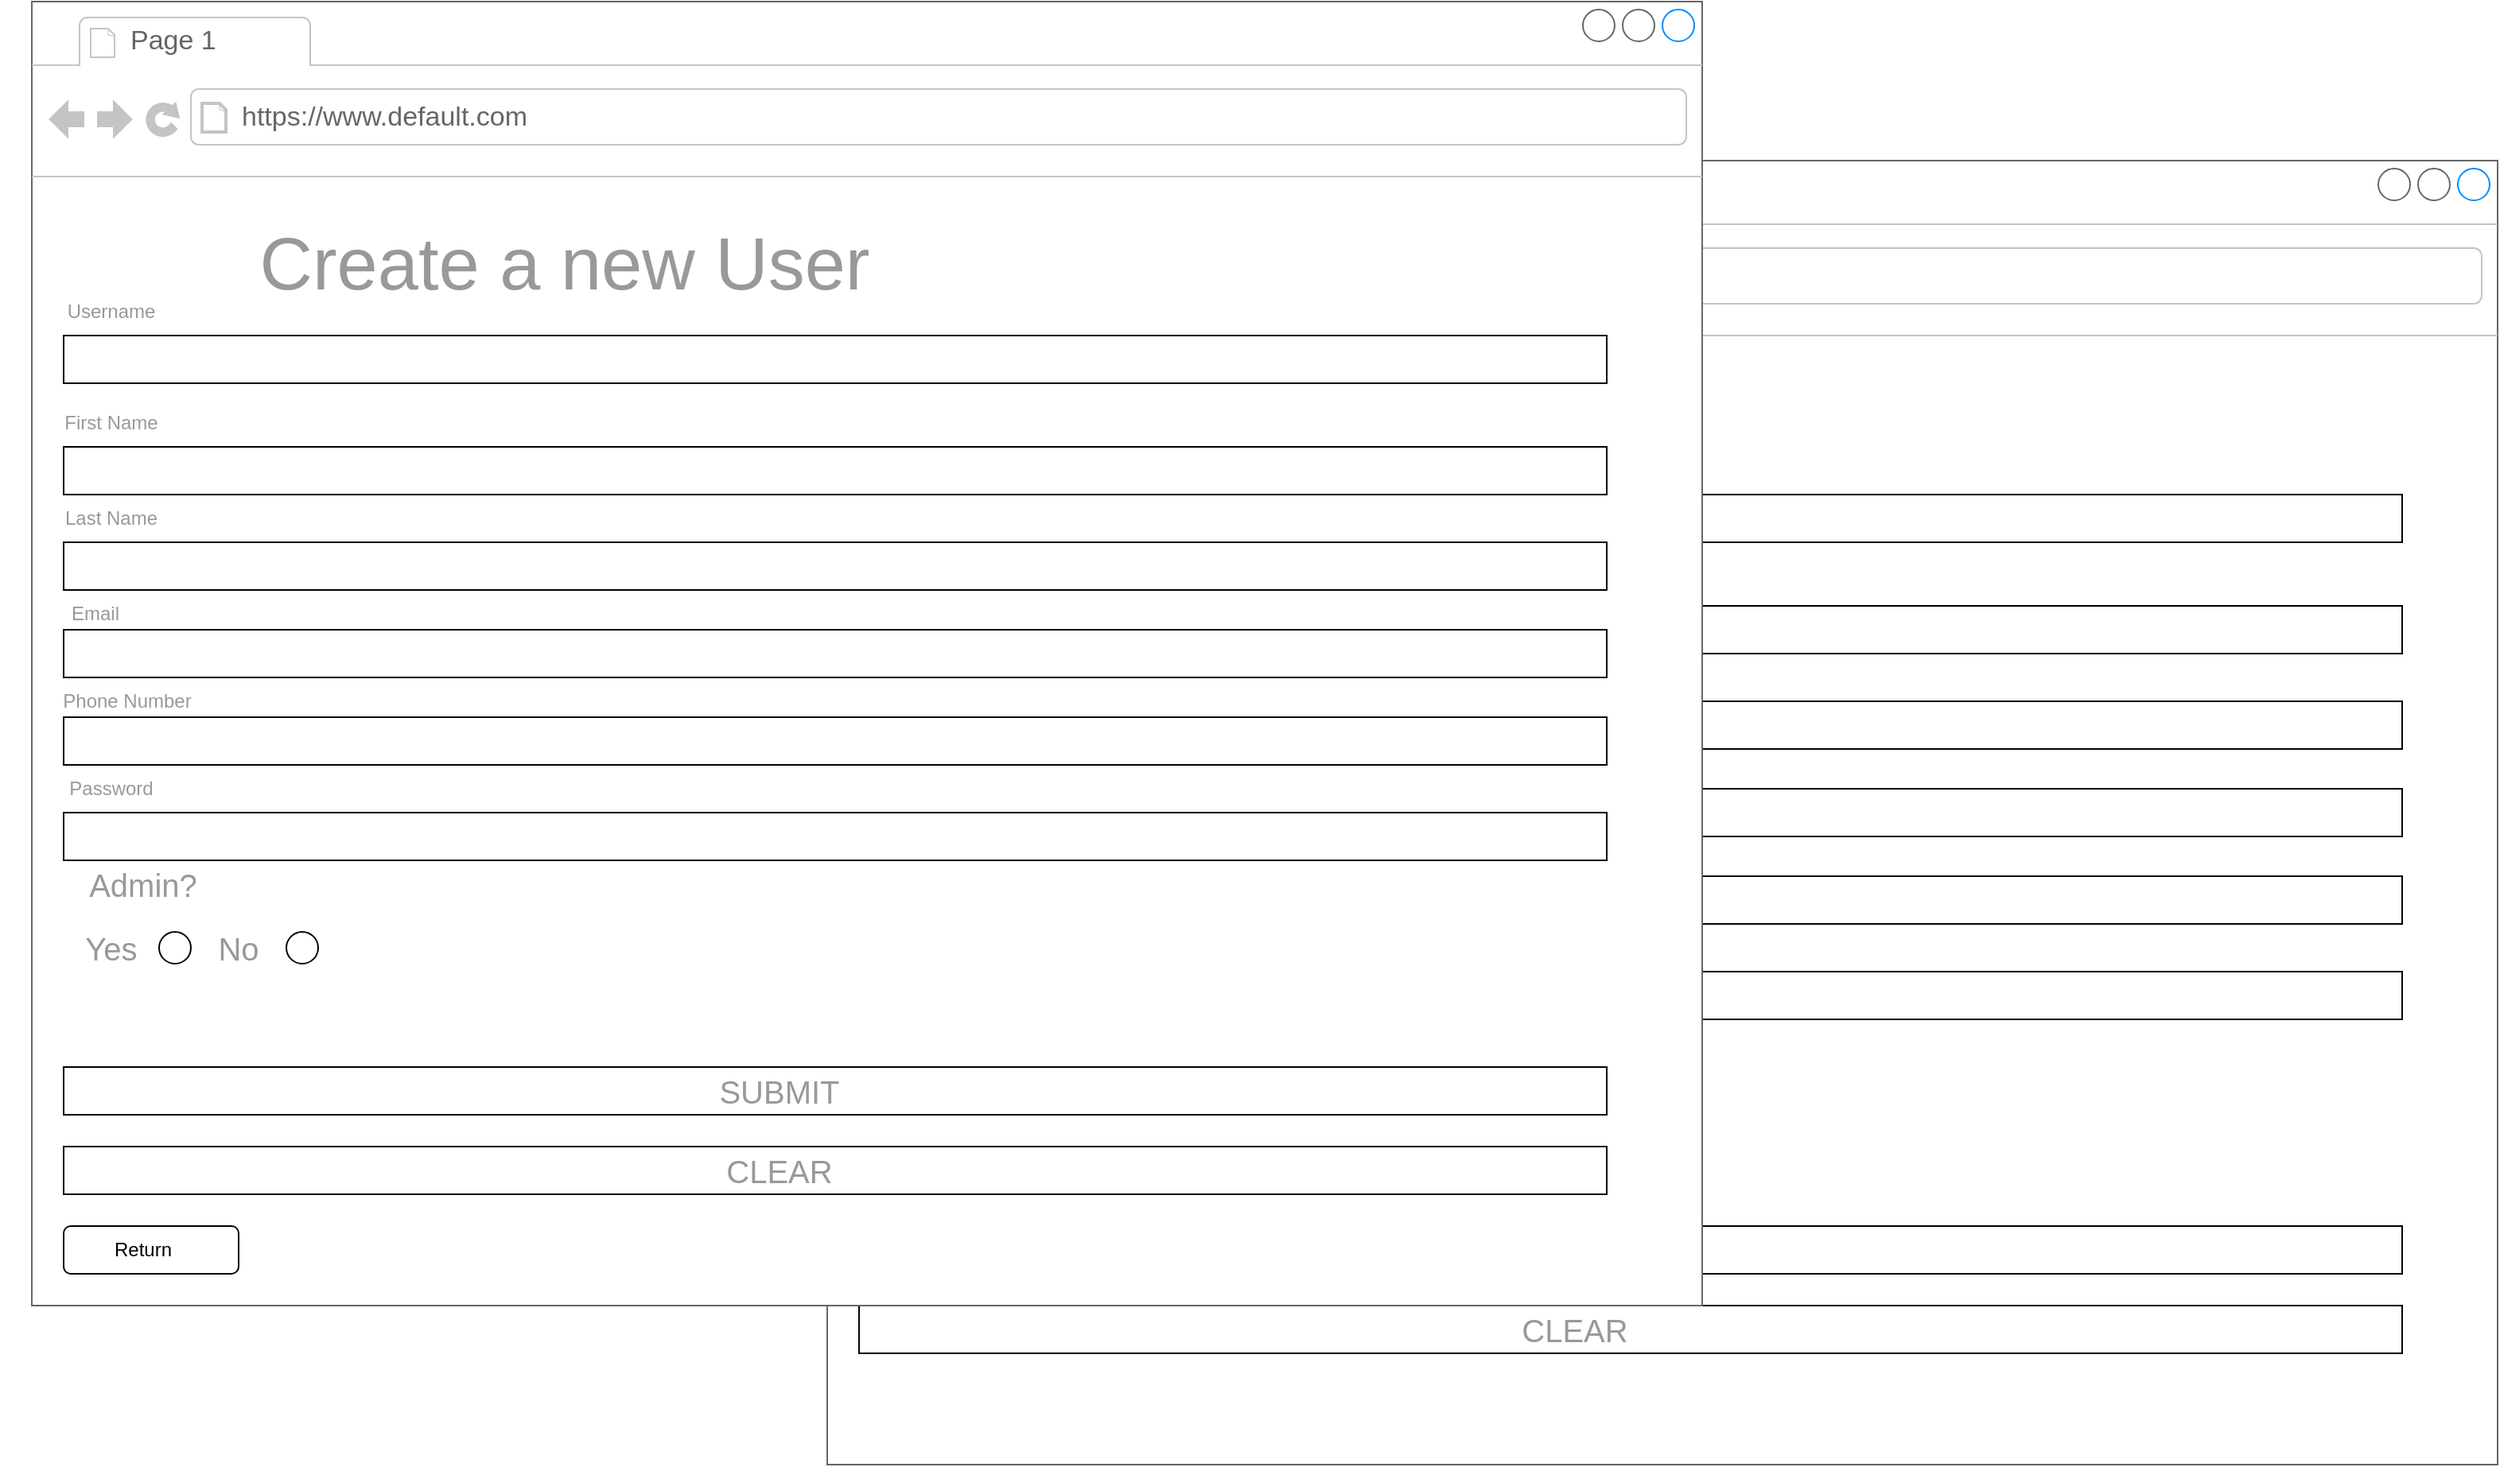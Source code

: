 <mxfile version="20.6.0" type="device"><diagram name="Page-1" id="2cc2dc42-3aac-f2a9-1cec-7a8b7cbee084"><mxGraphModel dx="-318" dy="482" grid="1" gridSize="10" guides="1" tooltips="1" connect="1" arrows="1" fold="1" page="1" pageScale="1" pageWidth="1100" pageHeight="850" background="none" math="0" shadow="0"><root><mxCell id="0"/><mxCell id="1" parent="0"/><mxCell id="7026571954dc6520-1" value="" style="strokeWidth=1;shadow=0;dashed=0;align=center;html=1;shape=mxgraph.mockup.containers.browserWindow;rSize=0;strokeColor=#666666;mainText=,;recursiveResize=0;rounded=0;labelBackgroundColor=none;fontFamily=Verdana;fontSize=12" parent="1" vertex="1"><mxGeometry x="1660" y="110" width="1050" height="820" as="geometry"/></mxCell><mxCell id="7026571954dc6520-2" value="Page 1" style="strokeWidth=1;shadow=0;dashed=0;align=center;html=1;shape=mxgraph.mockup.containers.anchor;fontSize=17;fontColor=#666666;align=left;" parent="7026571954dc6520-1" vertex="1"><mxGeometry x="60" y="12" width="110" height="26" as="geometry"/></mxCell><mxCell id="7026571954dc6520-3" value="https://www.default.com" style="strokeWidth=1;shadow=0;dashed=0;align=center;html=1;shape=mxgraph.mockup.containers.anchor;rSize=0;fontSize=17;fontColor=#666666;align=left;" parent="7026571954dc6520-1" vertex="1"><mxGeometry x="130" y="60" width="250" height="26" as="geometry"/></mxCell><mxCell id="XdrXnuQvbxu3idKPkUTi-138" value="Create a new User" style="text;html=1;strokeColor=none;fillColor=none;align=center;verticalAlign=middle;whiteSpace=wrap;rounded=0;fontSize=46;fontColor=#999999;" parent="7026571954dc6520-1" vertex="1"><mxGeometry x="40" y="140" width="590" height="50" as="geometry"/></mxCell><mxCell id="XdrXnuQvbxu3idKPkUTi-147" value="" style="rounded=0;whiteSpace=wrap;html=1;fontSize=46;fontColor=#999999;" parent="7026571954dc6520-1" vertex="1"><mxGeometry x="20" y="720" width="970" height="30" as="geometry"/></mxCell><mxCell id="XdrXnuQvbxu3idKPkUTi-146" value="" style="rounded=0;whiteSpace=wrap;html=1;fontSize=46;fontColor=#999999;" parent="7026571954dc6520-1" vertex="1"><mxGeometry x="20" y="395" width="970" height="30" as="geometry"/></mxCell><mxCell id="XdrXnuQvbxu3idKPkUTi-145" value="" style="rounded=0;whiteSpace=wrap;html=1;fontSize=46;fontColor=#999999;" parent="7026571954dc6520-1" vertex="1"><mxGeometry x="20" y="520" width="970" height="30" as="geometry"/></mxCell><mxCell id="XdrXnuQvbxu3idKPkUTi-144" value="" style="rounded=0;whiteSpace=wrap;html=1;fontSize=46;fontColor=#999999;" parent="7026571954dc6520-1" vertex="1"><mxGeometry x="20" y="450" width="970" height="30" as="geometry"/></mxCell><mxCell id="XdrXnuQvbxu3idKPkUTi-143" value="" style="rounded=0;whiteSpace=wrap;html=1;fontSize=46;fontColor=#999999;" parent="7026571954dc6520-1" vertex="1"><mxGeometry x="20" y="670" width="970" height="30" as="geometry"/></mxCell><mxCell id="XdrXnuQvbxu3idKPkUTi-142" value="" style="rounded=0;whiteSpace=wrap;html=1;fontSize=46;fontColor=#999999;" parent="7026571954dc6520-1" vertex="1"><mxGeometry x="20" y="340" width="970" height="30" as="geometry"/></mxCell><mxCell id="XdrXnuQvbxu3idKPkUTi-141" value="" style="rounded=0;whiteSpace=wrap;html=1;fontSize=46;fontColor=#999999;" parent="7026571954dc6520-1" vertex="1"><mxGeometry x="20" y="280" width="970" height="30" as="geometry"/></mxCell><mxCell id="XdrXnuQvbxu3idKPkUTi-140" value="" style="rounded=0;whiteSpace=wrap;html=1;fontSize=46;fontColor=#999999;" parent="7026571954dc6520-1" vertex="1"><mxGeometry x="20" y="210" width="970" height="30" as="geometry"/></mxCell><mxCell id="XdrXnuQvbxu3idKPkUTi-148" value="&lt;font style=&quot;font-size: 12px;&quot;&gt;Username&lt;/font&gt;" style="text;html=1;strokeColor=none;fillColor=none;align=center;verticalAlign=middle;whiteSpace=wrap;rounded=0;fontSize=12;fontColor=#999999;" parent="7026571954dc6520-1" vertex="1"><mxGeometry x="20" y="180" width="60" height="30" as="geometry"/></mxCell><mxCell id="XdrXnuQvbxu3idKPkUTi-149" value="&lt;font style=&quot;font-size: 12px;&quot;&gt;First Name&lt;/font&gt;" style="text;html=1;strokeColor=none;fillColor=none;align=center;verticalAlign=middle;whiteSpace=wrap;rounded=0;fontSize=12;fontColor=#999999;" parent="7026571954dc6520-1" vertex="1"><mxGeometry x="-10" y="250" width="120" height="30" as="geometry"/></mxCell><mxCell id="XdrXnuQvbxu3idKPkUTi-150" value="&lt;font style=&quot;font-size: 12px;&quot;&gt;Last Name&lt;/font&gt;" style="text;html=1;strokeColor=none;fillColor=none;align=center;verticalAlign=middle;whiteSpace=wrap;rounded=0;fontSize=12;fontColor=#999999;" parent="7026571954dc6520-1" vertex="1"><mxGeometry x="-10" y="310" width="120" height="30" as="geometry"/></mxCell><mxCell id="XdrXnuQvbxu3idKPkUTi-151" value="&lt;font style=&quot;font-size: 12px;&quot;&gt;Phone Number&lt;/font&gt;" style="text;html=1;strokeColor=none;fillColor=none;align=center;verticalAlign=middle;whiteSpace=wrap;rounded=0;fontSize=12;fontColor=#999999;" parent="7026571954dc6520-1" vertex="1"><mxGeometry y="370" width="120" height="30" as="geometry"/></mxCell><mxCell id="XdrXnuQvbxu3idKPkUTi-152" value="" style="strokeWidth=1;shadow=0;dashed=0;align=center;html=1;shape=mxgraph.mockup.containers.browserWindow;rSize=0;strokeColor=#666666;mainText=,;recursiveResize=0;rounded=0;labelBackgroundColor=none;fontFamily=Verdana;fontSize=12" parent="7026571954dc6520-1" vertex="1"><mxGeometry width="1050" height="820" as="geometry"/></mxCell><mxCell id="XdrXnuQvbxu3idKPkUTi-153" value="Page 1" style="strokeWidth=1;shadow=0;dashed=0;align=center;html=1;shape=mxgraph.mockup.containers.anchor;fontSize=17;fontColor=#666666;align=left;" parent="XdrXnuQvbxu3idKPkUTi-152" vertex="1"><mxGeometry x="60" y="12" width="110" height="26" as="geometry"/></mxCell><mxCell id="XdrXnuQvbxu3idKPkUTi-154" value="https://www.default.com" style="strokeWidth=1;shadow=0;dashed=0;align=center;html=1;shape=mxgraph.mockup.containers.anchor;rSize=0;fontSize=17;fontColor=#666666;align=left;" parent="XdrXnuQvbxu3idKPkUTi-152" vertex="1"><mxGeometry x="130" y="60" width="250" height="26" as="geometry"/></mxCell><mxCell id="XdrXnuQvbxu3idKPkUTi-155" value="Create a new User" style="text;html=1;strokeColor=none;fillColor=none;align=center;verticalAlign=middle;whiteSpace=wrap;rounded=0;fontSize=46;fontColor=#999999;" parent="XdrXnuQvbxu3idKPkUTi-152" vertex="1"><mxGeometry x="40" y="140" width="590" height="50" as="geometry"/></mxCell><mxCell id="XdrXnuQvbxu3idKPkUTi-156" value="" style="rounded=0;whiteSpace=wrap;html=1;fontSize=46;fontColor=#999999;" parent="XdrXnuQvbxu3idKPkUTi-152" vertex="1"><mxGeometry x="20" y="720" width="970" height="30" as="geometry"/></mxCell><mxCell id="XdrXnuQvbxu3idKPkUTi-157" value="" style="rounded=0;whiteSpace=wrap;html=1;fontSize=46;fontColor=#999999;" parent="XdrXnuQvbxu3idKPkUTi-152" vertex="1"><mxGeometry x="20" y="395" width="970" height="30" as="geometry"/></mxCell><mxCell id="XdrXnuQvbxu3idKPkUTi-159" value="" style="rounded=0;whiteSpace=wrap;html=1;fontSize=46;fontColor=#999999;" parent="XdrXnuQvbxu3idKPkUTi-152" vertex="1"><mxGeometry x="20" y="450" width="970" height="30" as="geometry"/></mxCell><mxCell id="XdrXnuQvbxu3idKPkUTi-160" value="" style="rounded=0;whiteSpace=wrap;html=1;fontSize=46;fontColor=#999999;" parent="XdrXnuQvbxu3idKPkUTi-152" vertex="1"><mxGeometry x="20" y="670" width="970" height="30" as="geometry"/></mxCell><mxCell id="XdrXnuQvbxu3idKPkUTi-161" value="" style="rounded=0;whiteSpace=wrap;html=1;fontSize=46;fontColor=#999999;" parent="XdrXnuQvbxu3idKPkUTi-152" vertex="1"><mxGeometry x="20" y="340" width="970" height="30" as="geometry"/></mxCell><mxCell id="XdrXnuQvbxu3idKPkUTi-162" value="" style="rounded=0;whiteSpace=wrap;html=1;fontSize=46;fontColor=#999999;" parent="XdrXnuQvbxu3idKPkUTi-152" vertex="1"><mxGeometry x="20" y="280" width="970" height="30" as="geometry"/></mxCell><mxCell id="XdrXnuQvbxu3idKPkUTi-163" value="" style="rounded=0;whiteSpace=wrap;html=1;fontSize=46;fontColor=#999999;" parent="XdrXnuQvbxu3idKPkUTi-152" vertex="1"><mxGeometry x="20" y="210" width="970" height="30" as="geometry"/></mxCell><mxCell id="XdrXnuQvbxu3idKPkUTi-164" value="&lt;font style=&quot;font-size: 12px;&quot;&gt;Username&lt;/font&gt;" style="text;html=1;strokeColor=none;fillColor=none;align=center;verticalAlign=middle;whiteSpace=wrap;rounded=0;fontSize=12;fontColor=#999999;" parent="XdrXnuQvbxu3idKPkUTi-152" vertex="1"><mxGeometry x="20" y="180" width="60" height="30" as="geometry"/></mxCell><mxCell id="XdrXnuQvbxu3idKPkUTi-165" value="&lt;font style=&quot;font-size: 12px;&quot;&gt;First Name&lt;/font&gt;" style="text;html=1;strokeColor=none;fillColor=none;align=center;verticalAlign=middle;whiteSpace=wrap;rounded=0;fontSize=12;fontColor=#999999;" parent="XdrXnuQvbxu3idKPkUTi-152" vertex="1"><mxGeometry x="-10" y="250" width="120" height="30" as="geometry"/></mxCell><mxCell id="XdrXnuQvbxu3idKPkUTi-166" value="&lt;font style=&quot;font-size: 12px;&quot;&gt;Last Name&lt;/font&gt;" style="text;html=1;strokeColor=none;fillColor=none;align=center;verticalAlign=middle;whiteSpace=wrap;rounded=0;fontSize=12;fontColor=#999999;" parent="XdrXnuQvbxu3idKPkUTi-152" vertex="1"><mxGeometry x="-10" y="310" width="120" height="30" as="geometry"/></mxCell><mxCell id="XdrXnuQvbxu3idKPkUTi-167" value="&lt;font style=&quot;font-size: 12px;&quot;&gt;Phone Number&lt;/font&gt;" style="text;html=1;strokeColor=none;fillColor=none;align=center;verticalAlign=middle;whiteSpace=wrap;rounded=0;fontSize=12;fontColor=#999999;" parent="XdrXnuQvbxu3idKPkUTi-152" vertex="1"><mxGeometry y="425" width="120" height="30" as="geometry"/></mxCell><mxCell id="XdrXnuQvbxu3idKPkUTi-168" value="&lt;font style=&quot;font-size: 12px;&quot;&gt;Password&lt;/font&gt;" style="text;html=1;strokeColor=none;fillColor=none;align=center;verticalAlign=middle;whiteSpace=wrap;rounded=0;fontSize=12;fontColor=#999999;" parent="XdrXnuQvbxu3idKPkUTi-152" vertex="1"><mxGeometry x="-10" y="480" width="120" height="30" as="geometry"/></mxCell><mxCell id="XdrXnuQvbxu3idKPkUTi-169" value="" style="ellipse;whiteSpace=wrap;html=1;aspect=fixed;fontSize=12;fontColor=#999999;" parent="XdrXnuQvbxu3idKPkUTi-152" vertex="1"><mxGeometry x="160" y="585" width="20" height="20" as="geometry"/></mxCell><mxCell id="XdrXnuQvbxu3idKPkUTi-220" value="" style="ellipse;whiteSpace=wrap;html=1;aspect=fixed;fontSize=12;fontColor=#999999;" parent="XdrXnuQvbxu3idKPkUTi-152" vertex="1"><mxGeometry x="80" y="585" width="20" height="20" as="geometry"/></mxCell><mxCell id="XdrXnuQvbxu3idKPkUTi-222" value="Admin?" style="text;html=1;strokeColor=none;fillColor=none;align=center;verticalAlign=middle;whiteSpace=wrap;rounded=0;fontSize=20;fontColor=#999999;" parent="XdrXnuQvbxu3idKPkUTi-152" vertex="1"><mxGeometry x="20" y="540" width="100" height="30" as="geometry"/></mxCell><mxCell id="XdrXnuQvbxu3idKPkUTi-224" value="No" style="text;html=1;strokeColor=none;fillColor=none;align=center;verticalAlign=middle;whiteSpace=wrap;rounded=0;fontSize=20;fontColor=#999999;" parent="XdrXnuQvbxu3idKPkUTi-152" vertex="1"><mxGeometry x="100" y="580" width="60" height="30" as="geometry"/></mxCell><mxCell id="XdrXnuQvbxu3idKPkUTi-223" value="Yes" style="text;html=1;strokeColor=none;fillColor=none;align=center;verticalAlign=middle;whiteSpace=wrap;rounded=0;fontSize=20;fontColor=#999999;" parent="XdrXnuQvbxu3idKPkUTi-152" vertex="1"><mxGeometry x="20" y="580" width="60" height="30" as="geometry"/></mxCell><mxCell id="XdrXnuQvbxu3idKPkUTi-226" value="CLEAR" style="text;html=1;strokeColor=none;fillColor=none;align=center;verticalAlign=middle;whiteSpace=wrap;rounded=0;fontSize=20;fontColor=#999999;" parent="XdrXnuQvbxu3idKPkUTi-152" vertex="1"><mxGeometry x="410" y="720" width="120" height="30" as="geometry"/></mxCell><mxCell id="XdrXnuQvbxu3idKPkUTi-225" value="SUBMIT" style="text;html=1;strokeColor=none;fillColor=none;align=center;verticalAlign=middle;whiteSpace=wrap;rounded=0;fontSize=20;fontColor=#999999;" parent="XdrXnuQvbxu3idKPkUTi-152" vertex="1"><mxGeometry x="410" y="670" width="120" height="30" as="geometry"/></mxCell><mxCell id="XdrXnuQvbxu3idKPkUTi-227" value="" style="rounded=0;whiteSpace=wrap;html=1;fontSize=46;fontColor=#999999;" parent="XdrXnuQvbxu3idKPkUTi-152" vertex="1"><mxGeometry x="20" y="510" width="970" height="30" as="geometry"/></mxCell><mxCell id="XdrXnuQvbxu3idKPkUTi-228" value="" style="strokeWidth=1;shadow=0;dashed=0;align=center;html=1;shape=mxgraph.mockup.containers.browserWindow;rSize=0;strokeColor=#666666;mainText=,;recursiveResize=0;rounded=0;labelBackgroundColor=none;fontFamily=Verdana;fontSize=12" parent="1" vertex="1"><mxGeometry x="1160" y="10" width="1050" height="820" as="geometry"/></mxCell><mxCell id="XdrXnuQvbxu3idKPkUTi-229" value="Page 1" style="strokeWidth=1;shadow=0;dashed=0;align=center;html=1;shape=mxgraph.mockup.containers.anchor;fontSize=17;fontColor=#666666;align=left;" parent="XdrXnuQvbxu3idKPkUTi-228" vertex="1"><mxGeometry x="60" y="12" width="110" height="26" as="geometry"/></mxCell><mxCell id="XdrXnuQvbxu3idKPkUTi-230" value="https://www.default.com" style="strokeWidth=1;shadow=0;dashed=0;align=center;html=1;shape=mxgraph.mockup.containers.anchor;rSize=0;fontSize=17;fontColor=#666666;align=left;" parent="XdrXnuQvbxu3idKPkUTi-228" vertex="1"><mxGeometry x="130" y="60" width="250" height="26" as="geometry"/></mxCell><mxCell id="XdrXnuQvbxu3idKPkUTi-231" value="Create a new User" style="text;html=1;strokeColor=none;fillColor=none;align=center;verticalAlign=middle;whiteSpace=wrap;rounded=0;fontSize=46;fontColor=#999999;" parent="XdrXnuQvbxu3idKPkUTi-228" vertex="1"><mxGeometry x="40" y="140" width="590" height="50" as="geometry"/></mxCell><mxCell id="XdrXnuQvbxu3idKPkUTi-232" value="" style="rounded=0;whiteSpace=wrap;html=1;fontSize=46;fontColor=#999999;" parent="XdrXnuQvbxu3idKPkUTi-228" vertex="1"><mxGeometry x="20" y="720" width="970" height="30" as="geometry"/></mxCell><mxCell id="XdrXnuQvbxu3idKPkUTi-233" value="" style="rounded=0;whiteSpace=wrap;html=1;fontSize=46;fontColor=#999999;" parent="XdrXnuQvbxu3idKPkUTi-228" vertex="1"><mxGeometry x="20" y="395" width="970" height="30" as="geometry"/></mxCell><mxCell id="XdrXnuQvbxu3idKPkUTi-234" value="" style="rounded=0;whiteSpace=wrap;html=1;fontSize=46;fontColor=#999999;" parent="XdrXnuQvbxu3idKPkUTi-228" vertex="1"><mxGeometry x="20" y="520" width="970" height="30" as="geometry"/></mxCell><mxCell id="XdrXnuQvbxu3idKPkUTi-235" value="" style="rounded=0;whiteSpace=wrap;html=1;fontSize=46;fontColor=#999999;" parent="XdrXnuQvbxu3idKPkUTi-228" vertex="1"><mxGeometry x="20" y="450" width="970" height="30" as="geometry"/></mxCell><mxCell id="XdrXnuQvbxu3idKPkUTi-236" value="" style="rounded=0;whiteSpace=wrap;html=1;fontSize=46;fontColor=#999999;" parent="XdrXnuQvbxu3idKPkUTi-228" vertex="1"><mxGeometry x="20" y="670" width="970" height="30" as="geometry"/></mxCell><mxCell id="XdrXnuQvbxu3idKPkUTi-237" value="" style="rounded=0;whiteSpace=wrap;html=1;fontSize=46;fontColor=#999999;" parent="XdrXnuQvbxu3idKPkUTi-228" vertex="1"><mxGeometry x="20" y="340" width="970" height="30" as="geometry"/></mxCell><mxCell id="XdrXnuQvbxu3idKPkUTi-238" value="" style="rounded=0;whiteSpace=wrap;html=1;fontSize=46;fontColor=#999999;" parent="XdrXnuQvbxu3idKPkUTi-228" vertex="1"><mxGeometry x="20" y="280" width="970" height="30" as="geometry"/></mxCell><mxCell id="XdrXnuQvbxu3idKPkUTi-239" value="" style="rounded=0;whiteSpace=wrap;html=1;fontSize=46;fontColor=#999999;" parent="XdrXnuQvbxu3idKPkUTi-228" vertex="1"><mxGeometry x="20" y="210" width="970" height="30" as="geometry"/></mxCell><mxCell id="XdrXnuQvbxu3idKPkUTi-240" value="&lt;font style=&quot;font-size: 12px;&quot;&gt;Username&lt;/font&gt;" style="text;html=1;strokeColor=none;fillColor=none;align=center;verticalAlign=middle;whiteSpace=wrap;rounded=0;fontSize=12;fontColor=#999999;" parent="XdrXnuQvbxu3idKPkUTi-228" vertex="1"><mxGeometry x="20" y="180" width="60" height="30" as="geometry"/></mxCell><mxCell id="XdrXnuQvbxu3idKPkUTi-241" value="&lt;font style=&quot;font-size: 12px;&quot;&gt;First Name&lt;/font&gt;" style="text;html=1;strokeColor=none;fillColor=none;align=center;verticalAlign=middle;whiteSpace=wrap;rounded=0;fontSize=12;fontColor=#999999;" parent="XdrXnuQvbxu3idKPkUTi-228" vertex="1"><mxGeometry x="-10" y="250" width="120" height="30" as="geometry"/></mxCell><mxCell id="XdrXnuQvbxu3idKPkUTi-242" value="&lt;font style=&quot;font-size: 12px;&quot;&gt;Last Name&lt;/font&gt;" style="text;html=1;strokeColor=none;fillColor=none;align=center;verticalAlign=middle;whiteSpace=wrap;rounded=0;fontSize=12;fontColor=#999999;" parent="XdrXnuQvbxu3idKPkUTi-228" vertex="1"><mxGeometry x="-10" y="310" width="120" height="30" as="geometry"/></mxCell><mxCell id="XdrXnuQvbxu3idKPkUTi-243" value="&lt;font style=&quot;font-size: 12px;&quot;&gt;Phone Number&lt;/font&gt;" style="text;html=1;strokeColor=none;fillColor=none;align=center;verticalAlign=middle;whiteSpace=wrap;rounded=0;fontSize=12;fontColor=#999999;" parent="XdrXnuQvbxu3idKPkUTi-228" vertex="1"><mxGeometry y="370" width="120" height="30" as="geometry"/></mxCell><mxCell id="XdrXnuQvbxu3idKPkUTi-244" value="" style="strokeWidth=1;shadow=0;dashed=0;align=center;html=1;shape=mxgraph.mockup.containers.browserWindow;rSize=0;strokeColor=#666666;mainText=,;recursiveResize=0;rounded=0;labelBackgroundColor=none;fontFamily=Verdana;fontSize=12" parent="XdrXnuQvbxu3idKPkUTi-228" vertex="1"><mxGeometry width="1050" height="820" as="geometry"/></mxCell><mxCell id="XdrXnuQvbxu3idKPkUTi-245" value="Page 1" style="strokeWidth=1;shadow=0;dashed=0;align=center;html=1;shape=mxgraph.mockup.containers.anchor;fontSize=17;fontColor=#666666;align=left;" parent="XdrXnuQvbxu3idKPkUTi-244" vertex="1"><mxGeometry x="60" y="12" width="110" height="26" as="geometry"/></mxCell><mxCell id="XdrXnuQvbxu3idKPkUTi-246" value="https://www.default.com" style="strokeWidth=1;shadow=0;dashed=0;align=center;html=1;shape=mxgraph.mockup.containers.anchor;rSize=0;fontSize=17;fontColor=#666666;align=left;" parent="XdrXnuQvbxu3idKPkUTi-244" vertex="1"><mxGeometry x="130" y="60" width="250" height="26" as="geometry"/></mxCell><mxCell id="XdrXnuQvbxu3idKPkUTi-247" value="Create a new User" style="text;html=1;strokeColor=none;fillColor=none;align=center;verticalAlign=middle;whiteSpace=wrap;rounded=0;fontSize=46;fontColor=#999999;" parent="XdrXnuQvbxu3idKPkUTi-244" vertex="1"><mxGeometry x="40" y="140" width="590" height="50" as="geometry"/></mxCell><mxCell id="XdrXnuQvbxu3idKPkUTi-248" value="" style="rounded=0;whiteSpace=wrap;html=1;fontSize=46;fontColor=#999999;" parent="XdrXnuQvbxu3idKPkUTi-244" vertex="1"><mxGeometry x="20" y="720" width="970" height="30" as="geometry"/></mxCell><mxCell id="XdrXnuQvbxu3idKPkUTi-249" value="" style="rounded=0;whiteSpace=wrap;html=1;fontSize=46;fontColor=#999999;" parent="XdrXnuQvbxu3idKPkUTi-244" vertex="1"><mxGeometry x="20" y="395" width="970" height="30" as="geometry"/></mxCell><mxCell id="XdrXnuQvbxu3idKPkUTi-250" value="" style="rounded=0;whiteSpace=wrap;html=1;fontSize=46;fontColor=#999999;" parent="XdrXnuQvbxu3idKPkUTi-244" vertex="1"><mxGeometry x="20" y="450" width="970" height="30" as="geometry"/></mxCell><mxCell id="XdrXnuQvbxu3idKPkUTi-251" value="" style="rounded=0;whiteSpace=wrap;html=1;fontSize=46;fontColor=#999999;" parent="XdrXnuQvbxu3idKPkUTi-244" vertex="1"><mxGeometry x="20" y="670" width="970" height="30" as="geometry"/></mxCell><mxCell id="XdrXnuQvbxu3idKPkUTi-252" value="" style="rounded=0;whiteSpace=wrap;html=1;fontSize=46;fontColor=#999999;" parent="XdrXnuQvbxu3idKPkUTi-244" vertex="1"><mxGeometry x="20" y="340" width="970" height="30" as="geometry"/></mxCell><mxCell id="XdrXnuQvbxu3idKPkUTi-253" value="" style="rounded=0;whiteSpace=wrap;html=1;fontSize=46;fontColor=#999999;" parent="XdrXnuQvbxu3idKPkUTi-244" vertex="1"><mxGeometry x="20" y="280" width="970" height="30" as="geometry"/></mxCell><mxCell id="XdrXnuQvbxu3idKPkUTi-254" value="" style="rounded=0;whiteSpace=wrap;html=1;fontSize=46;fontColor=#999999;" parent="XdrXnuQvbxu3idKPkUTi-244" vertex="1"><mxGeometry x="20" y="210" width="970" height="30" as="geometry"/></mxCell><mxCell id="XdrXnuQvbxu3idKPkUTi-255" value="&lt;font style=&quot;font-size: 12px;&quot;&gt;Username&lt;/font&gt;" style="text;html=1;strokeColor=none;fillColor=none;align=center;verticalAlign=middle;whiteSpace=wrap;rounded=0;fontSize=12;fontColor=#999999;" parent="XdrXnuQvbxu3idKPkUTi-244" vertex="1"><mxGeometry x="20" y="180" width="60" height="30" as="geometry"/></mxCell><mxCell id="XdrXnuQvbxu3idKPkUTi-256" value="&lt;font style=&quot;font-size: 12px;&quot;&gt;First Name&lt;/font&gt;" style="text;html=1;strokeColor=none;fillColor=none;align=center;verticalAlign=middle;whiteSpace=wrap;rounded=0;fontSize=12;fontColor=#999999;" parent="XdrXnuQvbxu3idKPkUTi-244" vertex="1"><mxGeometry x="-10" y="250" width="120" height="30" as="geometry"/></mxCell><mxCell id="XdrXnuQvbxu3idKPkUTi-257" value="&lt;font style=&quot;font-size: 12px;&quot;&gt;Last Name&lt;/font&gt;" style="text;html=1;strokeColor=none;fillColor=none;align=center;verticalAlign=middle;whiteSpace=wrap;rounded=0;fontSize=12;fontColor=#999999;" parent="XdrXnuQvbxu3idKPkUTi-244" vertex="1"><mxGeometry x="-10" y="310" width="120" height="30" as="geometry"/></mxCell><mxCell id="XdrXnuQvbxu3idKPkUTi-258" value="&lt;font style=&quot;font-size: 12px;&quot;&gt;Phone Number&lt;/font&gt;" style="text;html=1;strokeColor=none;fillColor=none;align=center;verticalAlign=middle;whiteSpace=wrap;rounded=0;fontSize=12;fontColor=#999999;" parent="XdrXnuQvbxu3idKPkUTi-244" vertex="1"><mxGeometry y="425" width="120" height="30" as="geometry"/></mxCell><mxCell id="XdrXnuQvbxu3idKPkUTi-259" value="&lt;font style=&quot;font-size: 12px;&quot;&gt;Password&lt;/font&gt;" style="text;html=1;strokeColor=none;fillColor=none;align=center;verticalAlign=middle;whiteSpace=wrap;rounded=0;fontSize=12;fontColor=#999999;" parent="XdrXnuQvbxu3idKPkUTi-244" vertex="1"><mxGeometry x="-10" y="480" width="120" height="30" as="geometry"/></mxCell><mxCell id="XdrXnuQvbxu3idKPkUTi-260" value="" style="ellipse;whiteSpace=wrap;html=1;aspect=fixed;fontSize=12;fontColor=#999999;" parent="XdrXnuQvbxu3idKPkUTi-244" vertex="1"><mxGeometry x="160" y="585" width="20" height="20" as="geometry"/></mxCell><mxCell id="XdrXnuQvbxu3idKPkUTi-261" value="" style="ellipse;whiteSpace=wrap;html=1;aspect=fixed;fontSize=12;fontColor=#999999;" parent="XdrXnuQvbxu3idKPkUTi-244" vertex="1"><mxGeometry x="80" y="585" width="20" height="20" as="geometry"/></mxCell><mxCell id="XdrXnuQvbxu3idKPkUTi-262" value="Admin?" style="text;html=1;strokeColor=none;fillColor=none;align=center;verticalAlign=middle;whiteSpace=wrap;rounded=0;fontSize=20;fontColor=#999999;" parent="XdrXnuQvbxu3idKPkUTi-244" vertex="1"><mxGeometry x="20" y="540" width="100" height="30" as="geometry"/></mxCell><mxCell id="XdrXnuQvbxu3idKPkUTi-263" value="No" style="text;html=1;strokeColor=none;fillColor=none;align=center;verticalAlign=middle;whiteSpace=wrap;rounded=0;fontSize=20;fontColor=#999999;" parent="XdrXnuQvbxu3idKPkUTi-244" vertex="1"><mxGeometry x="100" y="580" width="60" height="30" as="geometry"/></mxCell><mxCell id="XdrXnuQvbxu3idKPkUTi-264" value="Yes" style="text;html=1;strokeColor=none;fillColor=none;align=center;verticalAlign=middle;whiteSpace=wrap;rounded=0;fontSize=20;fontColor=#999999;" parent="XdrXnuQvbxu3idKPkUTi-244" vertex="1"><mxGeometry x="20" y="580" width="60" height="30" as="geometry"/></mxCell><mxCell id="XdrXnuQvbxu3idKPkUTi-265" value="CLEAR" style="text;html=1;strokeColor=none;fillColor=none;align=center;verticalAlign=middle;whiteSpace=wrap;rounded=0;fontSize=20;fontColor=#999999;" parent="XdrXnuQvbxu3idKPkUTi-244" vertex="1"><mxGeometry x="410" y="720" width="120" height="30" as="geometry"/></mxCell><mxCell id="XdrXnuQvbxu3idKPkUTi-266" value="SUBMIT" style="text;html=1;strokeColor=none;fillColor=none;align=center;verticalAlign=middle;whiteSpace=wrap;rounded=0;fontSize=20;fontColor=#999999;" parent="XdrXnuQvbxu3idKPkUTi-244" vertex="1"><mxGeometry x="410" y="670" width="120" height="30" as="geometry"/></mxCell><mxCell id="XdrXnuQvbxu3idKPkUTi-267" value="" style="rounded=0;whiteSpace=wrap;html=1;fontSize=46;fontColor=#999999;" parent="XdrXnuQvbxu3idKPkUTi-244" vertex="1"><mxGeometry x="20" y="510" width="970" height="30" as="geometry"/></mxCell><mxCell id="XdrXnuQvbxu3idKPkUTi-268" value="&lt;font style=&quot;font-size: 12px;&quot;&gt;Email&lt;/font&gt;" style="text;html=1;strokeColor=none;fillColor=none;align=center;verticalAlign=middle;whiteSpace=wrap;rounded=0;fontSize=12;fontColor=#999999;" parent="XdrXnuQvbxu3idKPkUTi-244" vertex="1"><mxGeometry x="-20" y="370" width="120" height="30" as="geometry"/></mxCell><mxCell id="EPlIGncbzyB1H4ewZrWr-1" value="" style="rounded=1;whiteSpace=wrap;html=1;" vertex="1" parent="XdrXnuQvbxu3idKPkUTi-244"><mxGeometry x="20" y="770" width="110" height="30" as="geometry"/></mxCell><mxCell id="EPlIGncbzyB1H4ewZrWr-2" value="Return" style="text;html=1;strokeColor=none;fillColor=none;align=center;verticalAlign=middle;whiteSpace=wrap;rounded=0;" vertex="1" parent="XdrXnuQvbxu3idKPkUTi-244"><mxGeometry x="40" y="770" width="60" height="30" as="geometry"/></mxCell></root></mxGraphModel></diagram></mxfile>